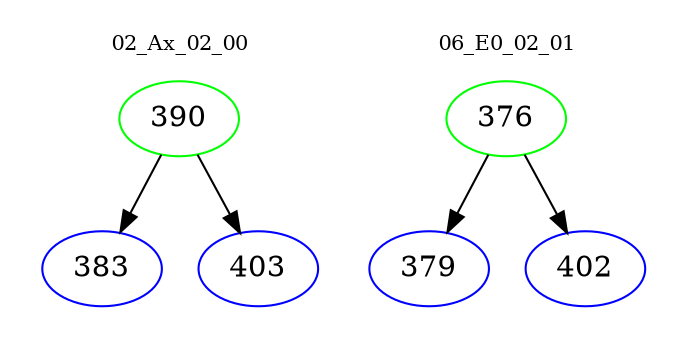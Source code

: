 digraph{
subgraph cluster_0 {
color = white
label = "02_Ax_02_00";
fontsize=10;
T0_390 [label="390", color="green"]
T0_390 -> T0_383 [color="black"]
T0_383 [label="383", color="blue"]
T0_390 -> T0_403 [color="black"]
T0_403 [label="403", color="blue"]
}
subgraph cluster_1 {
color = white
label = "06_E0_02_01";
fontsize=10;
T1_376 [label="376", color="green"]
T1_376 -> T1_379 [color="black"]
T1_379 [label="379", color="blue"]
T1_376 -> T1_402 [color="black"]
T1_402 [label="402", color="blue"]
}
}
